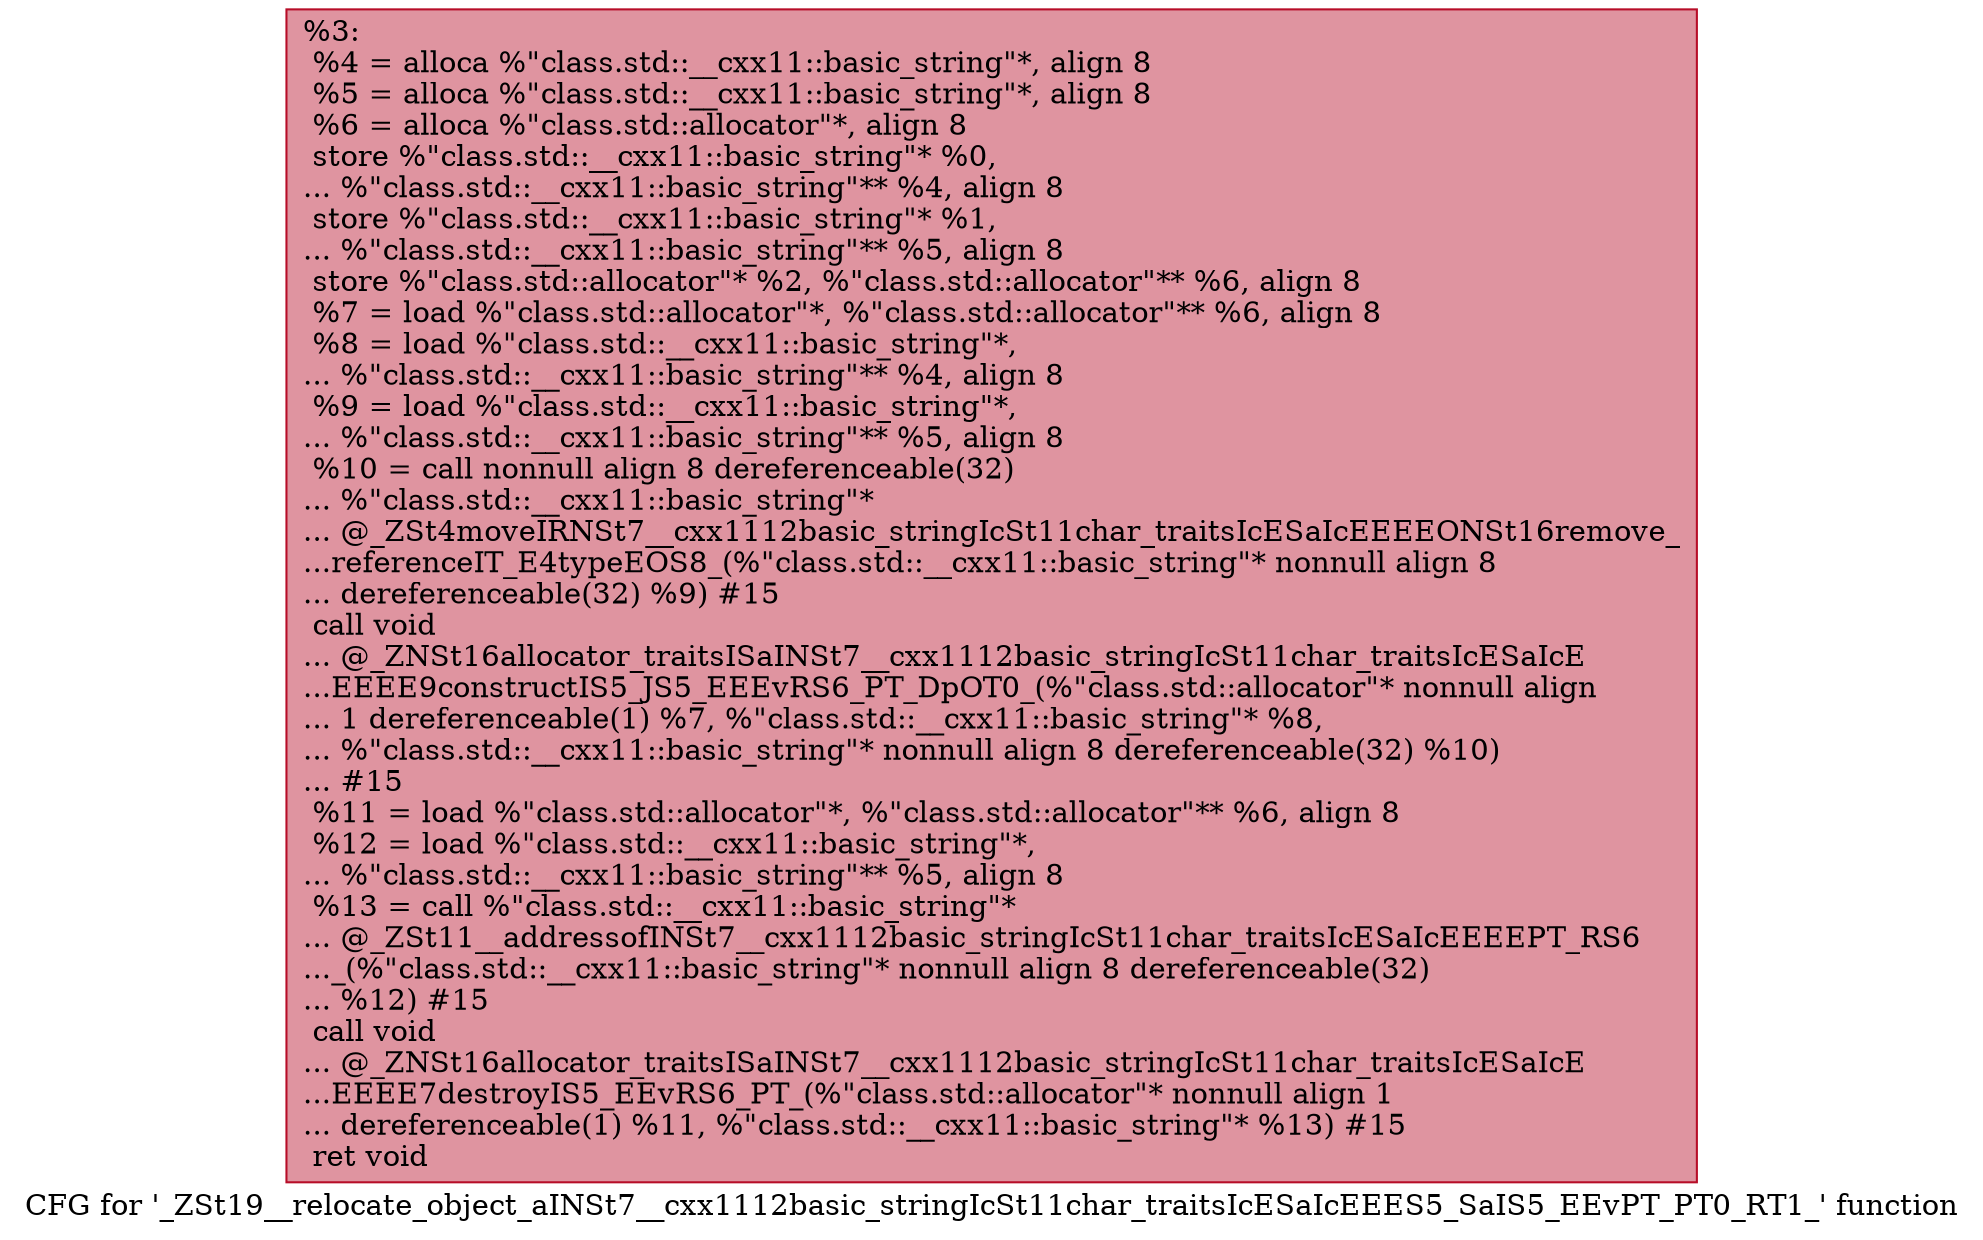 digraph "CFG for '_ZSt19__relocate_object_aINSt7__cxx1112basic_stringIcSt11char_traitsIcESaIcEEES5_SaIS5_EEvPT_PT0_RT1_' function" {
	label="CFG for '_ZSt19__relocate_object_aINSt7__cxx1112basic_stringIcSt11char_traitsIcESaIcEEES5_SaIS5_EEvPT_PT0_RT1_' function";

	Node0x561d2dfdc920 [shape=record,color="#b70d28ff", style=filled, fillcolor="#b70d2870",label="{%3:\l  %4 = alloca %\"class.std::__cxx11::basic_string\"*, align 8\l  %5 = alloca %\"class.std::__cxx11::basic_string\"*, align 8\l  %6 = alloca %\"class.std::allocator\"*, align 8\l  store %\"class.std::__cxx11::basic_string\"* %0,\l... %\"class.std::__cxx11::basic_string\"** %4, align 8\l  store %\"class.std::__cxx11::basic_string\"* %1,\l... %\"class.std::__cxx11::basic_string\"** %5, align 8\l  store %\"class.std::allocator\"* %2, %\"class.std::allocator\"** %6, align 8\l  %7 = load %\"class.std::allocator\"*, %\"class.std::allocator\"** %6, align 8\l  %8 = load %\"class.std::__cxx11::basic_string\"*,\l... %\"class.std::__cxx11::basic_string\"** %4, align 8\l  %9 = load %\"class.std::__cxx11::basic_string\"*,\l... %\"class.std::__cxx11::basic_string\"** %5, align 8\l  %10 = call nonnull align 8 dereferenceable(32)\l... %\"class.std::__cxx11::basic_string\"*\l... @_ZSt4moveIRNSt7__cxx1112basic_stringIcSt11char_traitsIcESaIcEEEEONSt16remove_\l...referenceIT_E4typeEOS8_(%\"class.std::__cxx11::basic_string\"* nonnull align 8\l... dereferenceable(32) %9) #15\l  call void\l... @_ZNSt16allocator_traitsISaINSt7__cxx1112basic_stringIcSt11char_traitsIcESaIcE\l...EEEE9constructIS5_JS5_EEEvRS6_PT_DpOT0_(%\"class.std::allocator\"* nonnull align\l... 1 dereferenceable(1) %7, %\"class.std::__cxx11::basic_string\"* %8,\l... %\"class.std::__cxx11::basic_string\"* nonnull align 8 dereferenceable(32) %10)\l... #15\l  %11 = load %\"class.std::allocator\"*, %\"class.std::allocator\"** %6, align 8\l  %12 = load %\"class.std::__cxx11::basic_string\"*,\l... %\"class.std::__cxx11::basic_string\"** %5, align 8\l  %13 = call %\"class.std::__cxx11::basic_string\"*\l... @_ZSt11__addressofINSt7__cxx1112basic_stringIcSt11char_traitsIcESaIcEEEEPT_RS6\l..._(%\"class.std::__cxx11::basic_string\"* nonnull align 8 dereferenceable(32)\l... %12) #15\l  call void\l... @_ZNSt16allocator_traitsISaINSt7__cxx1112basic_stringIcSt11char_traitsIcESaIcE\l...EEEE7destroyIS5_EEvRS6_PT_(%\"class.std::allocator\"* nonnull align 1\l... dereferenceable(1) %11, %\"class.std::__cxx11::basic_string\"* %13) #15\l  ret void\l}"];
}
